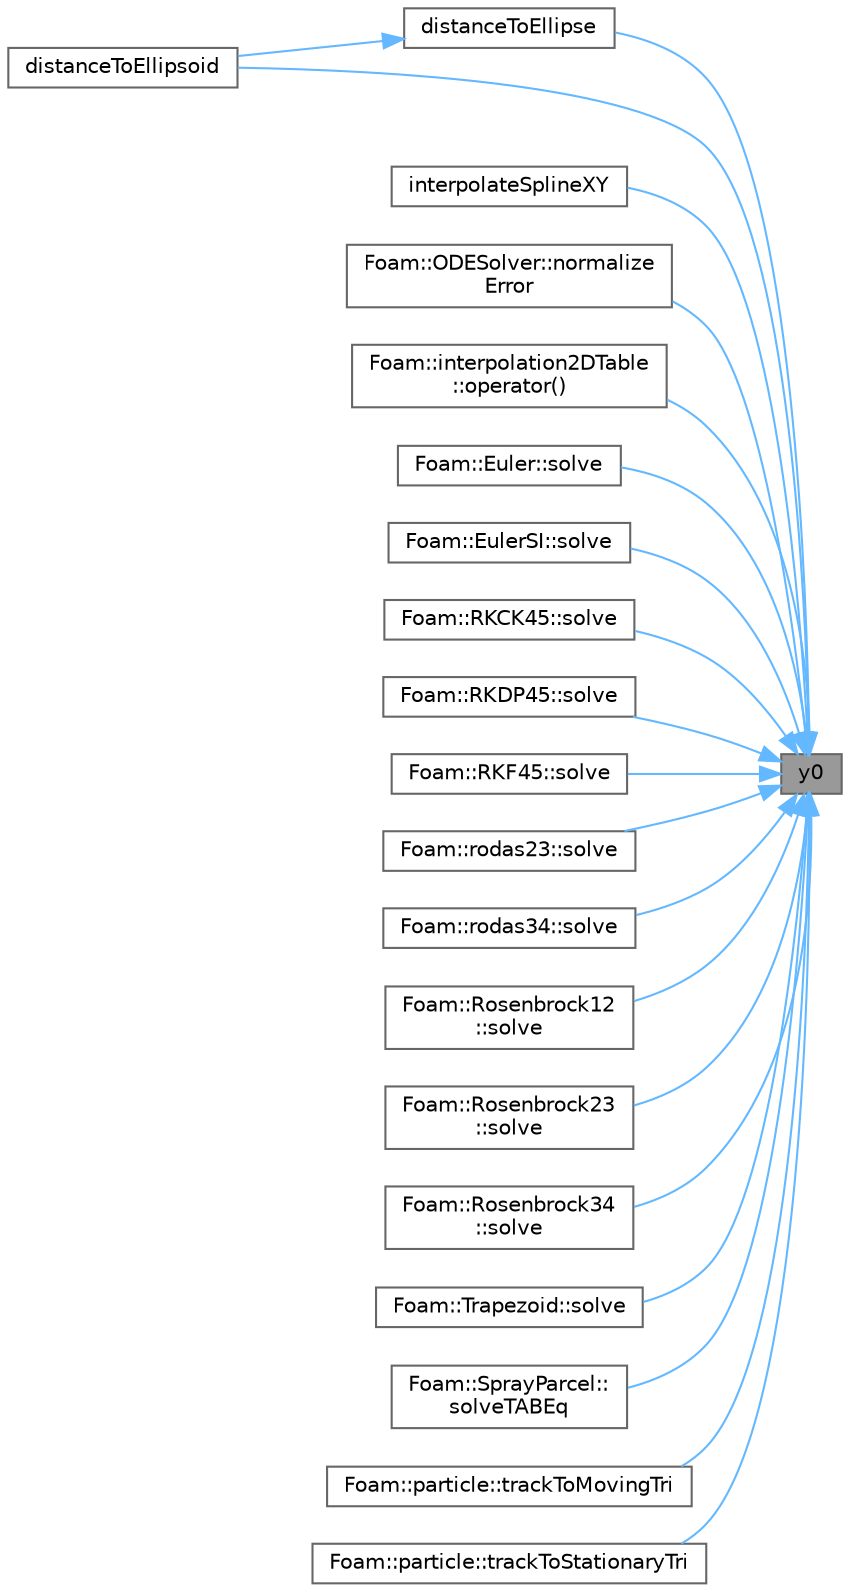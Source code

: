 digraph "y0"
{
 // LATEX_PDF_SIZE
  bgcolor="transparent";
  edge [fontname=Helvetica,fontsize=10,labelfontname=Helvetica,labelfontsize=10];
  node [fontname=Helvetica,fontsize=10,shape=box,height=0.2,width=0.4];
  rankdir="RL";
  Node1 [id="Node000001",label="y0",height=0.2,width=0.4,color="gray40", fillcolor="grey60", style="filled", fontcolor="black",tooltip=" "];
  Node1 -> Node2 [id="edge1_Node000001_Node000002",dir="back",color="steelblue1",style="solid",tooltip=" "];
  Node2 [id="Node000002",label="distanceToEllipse",height=0.2,width=0.4,color="grey40", fillcolor="white", style="filled",URL="$namespaceFoam.html#ab2a06bc2053fb8bca249c8e9d1e90f58",tooltip=" "];
  Node2 -> Node3 [id="edge2_Node000002_Node000003",dir="back",color="steelblue1",style="solid",tooltip=" "];
  Node3 [id="Node000003",label="distanceToEllipsoid",height=0.2,width=0.4,color="grey40", fillcolor="white", style="filled",URL="$namespaceFoam.html#ad433a4bed1f99445945f290b6b4c5325",tooltip=" "];
  Node1 -> Node3 [id="edge3_Node000001_Node000003",dir="back",color="steelblue1",style="solid",tooltip=" "];
  Node1 -> Node4 [id="edge4_Node000001_Node000004",dir="back",color="steelblue1",style="solid",tooltip=" "];
  Node4 [id="Node000004",label="interpolateSplineXY",height=0.2,width=0.4,color="grey40", fillcolor="white", style="filled",URL="$namespaceFoam.html#aa393e7bdf1e889b32e8903246ef98ddb",tooltip=" "];
  Node1 -> Node5 [id="edge5_Node000001_Node000005",dir="back",color="steelblue1",style="solid",tooltip=" "];
  Node5 [id="Node000005",label="Foam::ODESolver::normalize\lError",height=0.2,width=0.4,color="grey40", fillcolor="white", style="filled",URL="$classFoam_1_1ODESolver.html#a7656ba3e8575685fe1f2d0ed1df1902a",tooltip=" "];
  Node1 -> Node6 [id="edge6_Node000001_Node000006",dir="back",color="steelblue1",style="solid",tooltip=" "];
  Node6 [id="Node000006",label="Foam::interpolation2DTable\l::operator()",height=0.2,width=0.4,color="grey40", fillcolor="white", style="filled",URL="$classFoam_1_1interpolation2DTable.html#a7d7d82fbea37b73664f31c89a5737cd8",tooltip=" "];
  Node1 -> Node7 [id="edge7_Node000001_Node000007",dir="back",color="steelblue1",style="solid",tooltip=" "];
  Node7 [id="Node000007",label="Foam::Euler::solve",height=0.2,width=0.4,color="grey40", fillcolor="white", style="filled",URL="$classFoam_1_1Euler.html#ab251311d21daf700b24723afe0ef21e0",tooltip=" "];
  Node1 -> Node8 [id="edge8_Node000001_Node000008",dir="back",color="steelblue1",style="solid",tooltip=" "];
  Node8 [id="Node000008",label="Foam::EulerSI::solve",height=0.2,width=0.4,color="grey40", fillcolor="white", style="filled",URL="$classFoam_1_1EulerSI.html#ab251311d21daf700b24723afe0ef21e0",tooltip=" "];
  Node1 -> Node9 [id="edge9_Node000001_Node000009",dir="back",color="steelblue1",style="solid",tooltip=" "];
  Node9 [id="Node000009",label="Foam::RKCK45::solve",height=0.2,width=0.4,color="grey40", fillcolor="white", style="filled",URL="$classFoam_1_1RKCK45.html#ab251311d21daf700b24723afe0ef21e0",tooltip=" "];
  Node1 -> Node10 [id="edge10_Node000001_Node000010",dir="back",color="steelblue1",style="solid",tooltip=" "];
  Node10 [id="Node000010",label="Foam::RKDP45::solve",height=0.2,width=0.4,color="grey40", fillcolor="white", style="filled",URL="$classFoam_1_1RKDP45.html#ab251311d21daf700b24723afe0ef21e0",tooltip=" "];
  Node1 -> Node11 [id="edge11_Node000001_Node000011",dir="back",color="steelblue1",style="solid",tooltip=" "];
  Node11 [id="Node000011",label="Foam::RKF45::solve",height=0.2,width=0.4,color="grey40", fillcolor="white", style="filled",URL="$classFoam_1_1RKF45.html#ab251311d21daf700b24723afe0ef21e0",tooltip=" "];
  Node1 -> Node12 [id="edge12_Node000001_Node000012",dir="back",color="steelblue1",style="solid",tooltip=" "];
  Node12 [id="Node000012",label="Foam::rodas23::solve",height=0.2,width=0.4,color="grey40", fillcolor="white", style="filled",URL="$classFoam_1_1rodas23.html#ab251311d21daf700b24723afe0ef21e0",tooltip=" "];
  Node1 -> Node13 [id="edge13_Node000001_Node000013",dir="back",color="steelblue1",style="solid",tooltip=" "];
  Node13 [id="Node000013",label="Foam::rodas34::solve",height=0.2,width=0.4,color="grey40", fillcolor="white", style="filled",URL="$classFoam_1_1rodas34.html#ab251311d21daf700b24723afe0ef21e0",tooltip=" "];
  Node1 -> Node14 [id="edge14_Node000001_Node000014",dir="back",color="steelblue1",style="solid",tooltip=" "];
  Node14 [id="Node000014",label="Foam::Rosenbrock12\l::solve",height=0.2,width=0.4,color="grey40", fillcolor="white", style="filled",URL="$classFoam_1_1Rosenbrock12.html#ab251311d21daf700b24723afe0ef21e0",tooltip=" "];
  Node1 -> Node15 [id="edge15_Node000001_Node000015",dir="back",color="steelblue1",style="solid",tooltip=" "];
  Node15 [id="Node000015",label="Foam::Rosenbrock23\l::solve",height=0.2,width=0.4,color="grey40", fillcolor="white", style="filled",URL="$classFoam_1_1Rosenbrock23.html#ab251311d21daf700b24723afe0ef21e0",tooltip=" "];
  Node1 -> Node16 [id="edge16_Node000001_Node000016",dir="back",color="steelblue1",style="solid",tooltip=" "];
  Node16 [id="Node000016",label="Foam::Rosenbrock34\l::solve",height=0.2,width=0.4,color="grey40", fillcolor="white", style="filled",URL="$classFoam_1_1Rosenbrock34.html#ab251311d21daf700b24723afe0ef21e0",tooltip=" "];
  Node1 -> Node17 [id="edge17_Node000001_Node000017",dir="back",color="steelblue1",style="solid",tooltip=" "];
  Node17 [id="Node000017",label="Foam::Trapezoid::solve",height=0.2,width=0.4,color="grey40", fillcolor="white", style="filled",URL="$classFoam_1_1Trapezoid.html#ab251311d21daf700b24723afe0ef21e0",tooltip=" "];
  Node1 -> Node18 [id="edge18_Node000001_Node000018",dir="back",color="steelblue1",style="solid",tooltip=" "];
  Node18 [id="Node000018",label="Foam::SprayParcel::\lsolveTABEq",height=0.2,width=0.4,color="grey40", fillcolor="white", style="filled",URL="$classFoam_1_1SprayParcel.html#a83fd84c823c5a0ddecd8ecc04b010901",tooltip=" "];
  Node1 -> Node19 [id="edge19_Node000001_Node000019",dir="back",color="steelblue1",style="solid",tooltip=" "];
  Node19 [id="Node000019",label="Foam::particle::trackToMovingTri",height=0.2,width=0.4,color="grey40", fillcolor="white", style="filled",URL="$classFoam_1_1particle.html#a572c2003b9c7266c7bc5c4f2c287d01f",tooltip=" "];
  Node1 -> Node20 [id="edge20_Node000001_Node000020",dir="back",color="steelblue1",style="solid",tooltip=" "];
  Node20 [id="Node000020",label="Foam::particle::trackToStationaryTri",height=0.2,width=0.4,color="grey40", fillcolor="white", style="filled",URL="$classFoam_1_1particle.html#a17c87540aa7639f3a2b51c67fb1d1c33",tooltip=" "];
}
